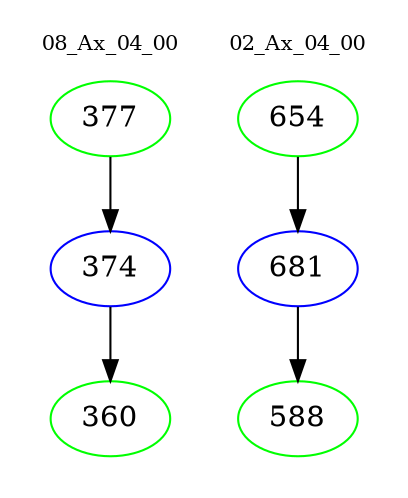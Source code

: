 digraph{
subgraph cluster_0 {
color = white
label = "08_Ax_04_00";
fontsize=10;
T0_377 [label="377", color="green"]
T0_377 -> T0_374 [color="black"]
T0_374 [label="374", color="blue"]
T0_374 -> T0_360 [color="black"]
T0_360 [label="360", color="green"]
}
subgraph cluster_1 {
color = white
label = "02_Ax_04_00";
fontsize=10;
T1_654 [label="654", color="green"]
T1_654 -> T1_681 [color="black"]
T1_681 [label="681", color="blue"]
T1_681 -> T1_588 [color="black"]
T1_588 [label="588", color="green"]
}
}
